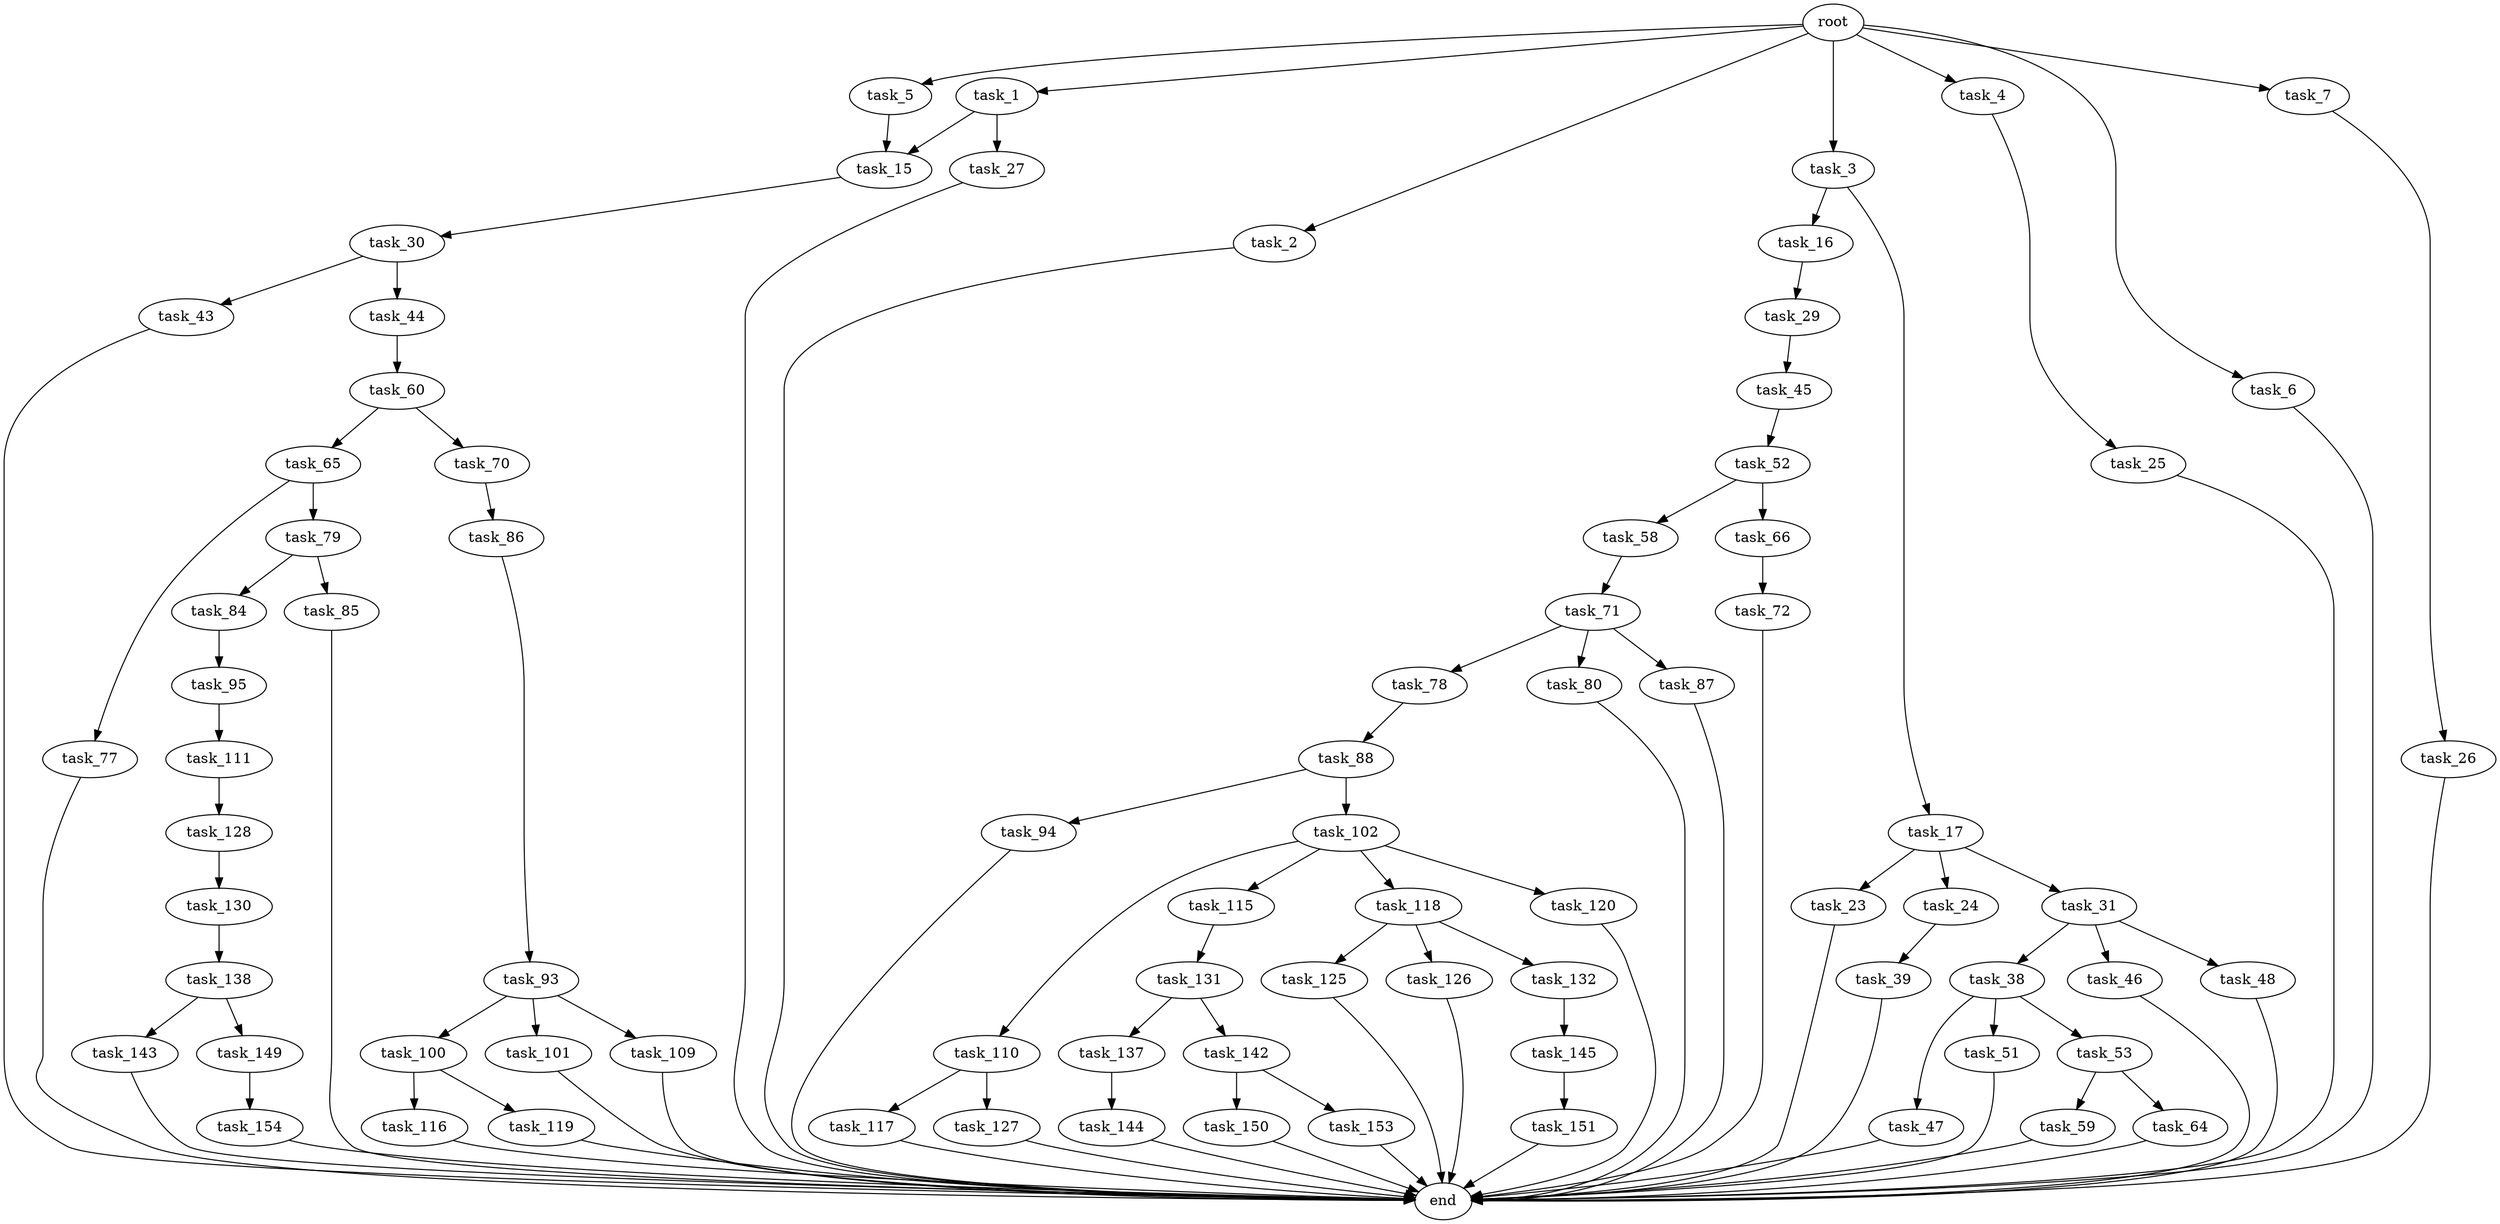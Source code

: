 digraph G {
  root [size="0.000000"];
  task_1 [size="197599056025.000000"];
  task_2 [size="11560253436.000000"];
  task_3 [size="579263151015.000000"];
  task_4 [size="782757789696.000000"];
  task_5 [size="25043611727.000000"];
  task_6 [size="1658374359.000000"];
  task_7 [size="13345447492.000000"];
  task_15 [size="8589934592.000000"];
  task_16 [size="549755813888.000000"];
  task_17 [size="134217728000.000000"];
  task_23 [size="866671794909.000000"];
  task_24 [size="12973386803.000000"];
  task_25 [size="21450605567.000000"];
  task_26 [size="8589934592.000000"];
  task_27 [size="549755813888.000000"];
  task_29 [size="307545066132.000000"];
  task_30 [size="28512329639.000000"];
  task_31 [size="85355691205.000000"];
  task_38 [size="12371746540.000000"];
  task_39 [size="1835376412.000000"];
  task_43 [size="5895306432.000000"];
  task_44 [size="1199863297435.000000"];
  task_45 [size="28991029248.000000"];
  task_46 [size="458812110847.000000"];
  task_47 [size="9439069594.000000"];
  task_48 [size="1263562366.000000"];
  task_51 [size="68719476736.000000"];
  task_52 [size="28991029248.000000"];
  task_53 [size="1795911930.000000"];
  task_58 [size="1793527011.000000"];
  task_59 [size="28991029248.000000"];
  task_60 [size="1073741824000.000000"];
  task_64 [size="8589934592.000000"];
  task_65 [size="8589934592.000000"];
  task_66 [size="1073741824000.000000"];
  task_70 [size="27138571768.000000"];
  task_71 [size="3086066944.000000"];
  task_72 [size="38554562314.000000"];
  task_77 [size="231928233984.000000"];
  task_78 [size="185147089278.000000"];
  task_79 [size="28991029248.000000"];
  task_80 [size="19185191003.000000"];
  task_84 [size="771881666789.000000"];
  task_85 [size="8911804972.000000"];
  task_86 [size="218875682028.000000"];
  task_87 [size="24185228035.000000"];
  task_88 [size="1073741824000.000000"];
  task_93 [size="34086674397.000000"];
  task_94 [size="12390353238.000000"];
  task_95 [size="6415428269.000000"];
  task_100 [size="1073741824000.000000"];
  task_101 [size="794303127136.000000"];
  task_102 [size="782757789696.000000"];
  task_109 [size="206112152037.000000"];
  task_110 [size="2826258052.000000"];
  task_111 [size="1073741824000.000000"];
  task_115 [size="8272313833.000000"];
  task_116 [size="549755813888.000000"];
  task_117 [size="15520232659.000000"];
  task_118 [size="2817101189.000000"];
  task_119 [size="11871573716.000000"];
  task_120 [size="368293445632.000000"];
  task_125 [size="27613735832.000000"];
  task_126 [size="254678940827.000000"];
  task_127 [size="727435863749.000000"];
  task_128 [size="72095730167.000000"];
  task_130 [size="914144287869.000000"];
  task_131 [size="46141531498.000000"];
  task_132 [size="1074926484.000000"];
  task_137 [size="549755813888.000000"];
  task_138 [size="231928233984.000000"];
  task_142 [size="13715124994.000000"];
  task_143 [size="105129419980.000000"];
  task_144 [size="75437959691.000000"];
  task_145 [size="1172363726.000000"];
  task_149 [size="9963900439.000000"];
  task_150 [size="339283964207.000000"];
  task_151 [size="68405511080.000000"];
  task_153 [size="24701810667.000000"];
  task_154 [size="28991029248.000000"];
  end [size="0.000000"];

  root -> task_1 [size="1.000000"];
  root -> task_2 [size="1.000000"];
  root -> task_3 [size="1.000000"];
  root -> task_4 [size="1.000000"];
  root -> task_5 [size="1.000000"];
  root -> task_6 [size="1.000000"];
  root -> task_7 [size="1.000000"];
  task_1 -> task_15 [size="301989888.000000"];
  task_1 -> task_27 [size="301989888.000000"];
  task_2 -> end [size="1.000000"];
  task_3 -> task_16 [size="838860800.000000"];
  task_3 -> task_17 [size="838860800.000000"];
  task_4 -> task_25 [size="679477248.000000"];
  task_5 -> task_15 [size="33554432.000000"];
  task_6 -> end [size="1.000000"];
  task_7 -> task_26 [size="33554432.000000"];
  task_15 -> task_30 [size="33554432.000000"];
  task_16 -> task_29 [size="536870912.000000"];
  task_17 -> task_23 [size="209715200.000000"];
  task_17 -> task_24 [size="209715200.000000"];
  task_17 -> task_31 [size="209715200.000000"];
  task_23 -> end [size="1.000000"];
  task_24 -> task_39 [size="679477248.000000"];
  task_25 -> end [size="1.000000"];
  task_26 -> end [size="1.000000"];
  task_27 -> end [size="1.000000"];
  task_29 -> task_45 [size="209715200.000000"];
  task_30 -> task_43 [size="33554432.000000"];
  task_30 -> task_44 [size="33554432.000000"];
  task_31 -> task_38 [size="134217728.000000"];
  task_31 -> task_46 [size="134217728.000000"];
  task_31 -> task_48 [size="134217728.000000"];
  task_38 -> task_47 [size="411041792.000000"];
  task_38 -> task_51 [size="411041792.000000"];
  task_38 -> task_53 [size="411041792.000000"];
  task_39 -> end [size="1.000000"];
  task_43 -> end [size="1.000000"];
  task_44 -> task_60 [size="838860800.000000"];
  task_45 -> task_52 [size="75497472.000000"];
  task_46 -> end [size="1.000000"];
  task_47 -> end [size="1.000000"];
  task_48 -> end [size="1.000000"];
  task_51 -> end [size="1.000000"];
  task_52 -> task_58 [size="75497472.000000"];
  task_52 -> task_66 [size="75497472.000000"];
  task_53 -> task_59 [size="134217728.000000"];
  task_53 -> task_64 [size="134217728.000000"];
  task_58 -> task_71 [size="33554432.000000"];
  task_59 -> end [size="1.000000"];
  task_60 -> task_65 [size="838860800.000000"];
  task_60 -> task_70 [size="838860800.000000"];
  task_64 -> end [size="1.000000"];
  task_65 -> task_77 [size="33554432.000000"];
  task_65 -> task_79 [size="33554432.000000"];
  task_66 -> task_72 [size="838860800.000000"];
  task_70 -> task_86 [size="75497472.000000"];
  task_71 -> task_78 [size="301989888.000000"];
  task_71 -> task_80 [size="301989888.000000"];
  task_71 -> task_87 [size="301989888.000000"];
  task_72 -> end [size="1.000000"];
  task_77 -> end [size="1.000000"];
  task_78 -> task_88 [size="209715200.000000"];
  task_79 -> task_84 [size="75497472.000000"];
  task_79 -> task_85 [size="75497472.000000"];
  task_80 -> end [size="1.000000"];
  task_84 -> task_95 [size="679477248.000000"];
  task_85 -> end [size="1.000000"];
  task_86 -> task_93 [size="536870912.000000"];
  task_87 -> end [size="1.000000"];
  task_88 -> task_94 [size="838860800.000000"];
  task_88 -> task_102 [size="838860800.000000"];
  task_93 -> task_100 [size="33554432.000000"];
  task_93 -> task_101 [size="33554432.000000"];
  task_93 -> task_109 [size="33554432.000000"];
  task_94 -> end [size="1.000000"];
  task_95 -> task_111 [size="536870912.000000"];
  task_100 -> task_116 [size="838860800.000000"];
  task_100 -> task_119 [size="838860800.000000"];
  task_101 -> end [size="1.000000"];
  task_102 -> task_110 [size="679477248.000000"];
  task_102 -> task_115 [size="679477248.000000"];
  task_102 -> task_118 [size="679477248.000000"];
  task_102 -> task_120 [size="679477248.000000"];
  task_109 -> end [size="1.000000"];
  task_110 -> task_117 [size="75497472.000000"];
  task_110 -> task_127 [size="75497472.000000"];
  task_111 -> task_128 [size="838860800.000000"];
  task_115 -> task_131 [size="301989888.000000"];
  task_116 -> end [size="1.000000"];
  task_117 -> end [size="1.000000"];
  task_118 -> task_125 [size="301989888.000000"];
  task_118 -> task_126 [size="301989888.000000"];
  task_118 -> task_132 [size="301989888.000000"];
  task_119 -> end [size="1.000000"];
  task_120 -> end [size="1.000000"];
  task_125 -> end [size="1.000000"];
  task_126 -> end [size="1.000000"];
  task_127 -> end [size="1.000000"];
  task_128 -> task_130 [size="301989888.000000"];
  task_130 -> task_138 [size="838860800.000000"];
  task_131 -> task_137 [size="75497472.000000"];
  task_131 -> task_142 [size="75497472.000000"];
  task_132 -> task_145 [size="75497472.000000"];
  task_137 -> task_144 [size="536870912.000000"];
  task_138 -> task_143 [size="301989888.000000"];
  task_138 -> task_149 [size="301989888.000000"];
  task_142 -> task_150 [size="536870912.000000"];
  task_142 -> task_153 [size="536870912.000000"];
  task_143 -> end [size="1.000000"];
  task_144 -> end [size="1.000000"];
  task_145 -> task_151 [size="33554432.000000"];
  task_149 -> task_154 [size="33554432.000000"];
  task_150 -> end [size="1.000000"];
  task_151 -> end [size="1.000000"];
  task_153 -> end [size="1.000000"];
  task_154 -> end [size="1.000000"];
}
